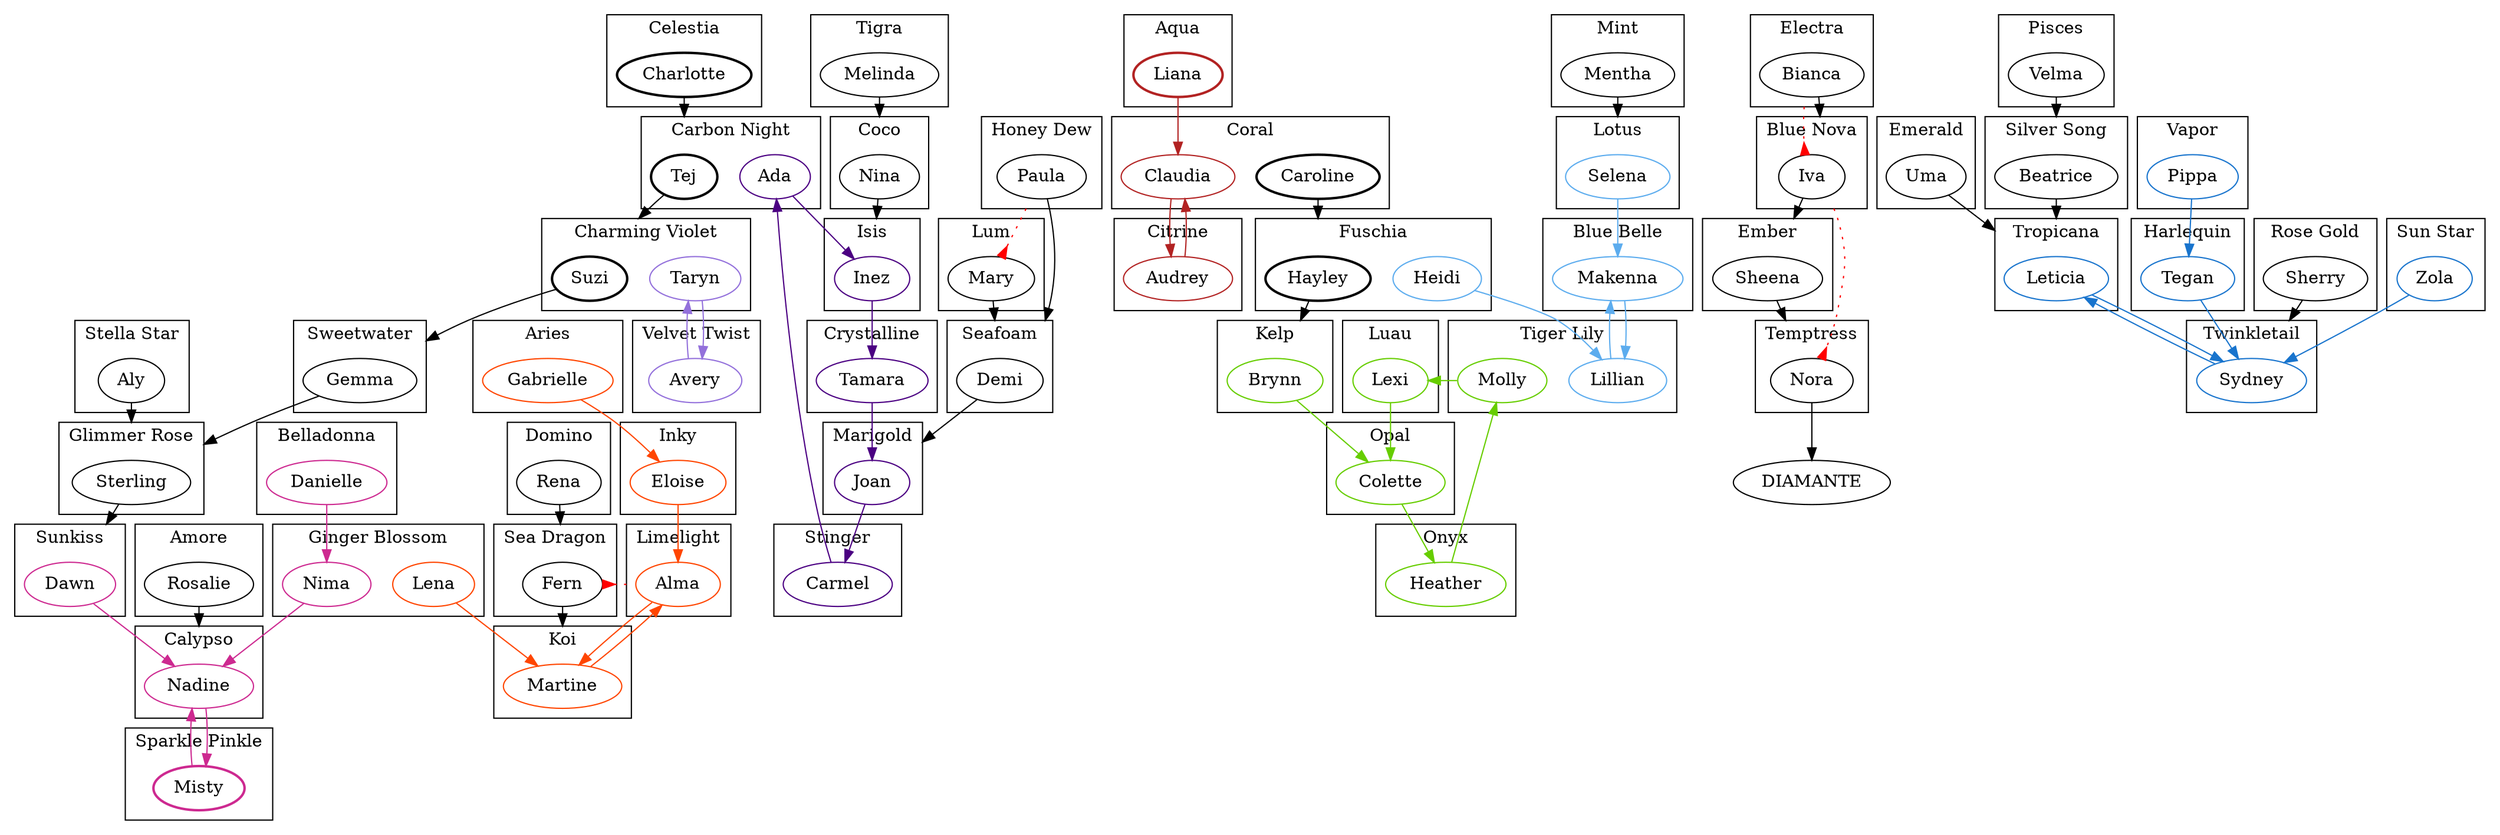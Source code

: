 digraph Mermaids {
    graph [compound = true];
    
    subgraph clusterAmore {
        label = Amore;
        Rosalie;
    }
    Rosalie -> Nadine [lhead = clusterCalypso];

    subgraph clusterAqua {
        label = Aqua;
        Liana [style = bold color = firebrick];
    }
    Liana -> Claudia [color = firebrick];
    
    subgraph clusterAries {
        label = Aries;
        Gabrielle [color = orangered];
    }
    Gabrielle -> Eloise [color = orangered];
    
    subgraph clusterBelladonna {
        label = Belladonna;
        Danielle [color = maroon3];
    }
    Danielle -> Nima [color = maroon3];
    
    subgraph clusterBlueBelle {
        label = "Blue Belle";
        Makenna [color = steelblue2];
    }
    Makenna -> Lillian [color = steelblue2];
    
    subgraph clusterBlueNova {
        label = "Blue Nova";
        Iva;
    }
    Iva -> Sheena [lhead = clusterEmber];
    Bianca -> Iva [ltail = clusterElectra color = red style = dotted arrowhead = inv];
    
    subgraph clusterCalypso {
        label = Calypso;
        Nadine [color = maroon3];
    }
    Nadine -> Misty [color = maroon3];
    
    subgraph clusterCarbonNight {
        label = "Carbon Night";
        Ada [color = indigo];
        Tej [style = bold];
    }
    Ada -> Inez [color = indigo];
    Tej -> Suzi [lhead = clusterCharmingViolet];
    
    subgraph clusterCelestia {
        label = Celestia;
        Charlotte [style = bold];
    }
    Charlotte -> Tej [lhead = clusterCarbonNight];
    
    subgraph clusterCharmingViolet {
        label = "Charming Violet";
        Taryn [color = mediumpurple];
        Suzi [style = bold];
    }
    Taryn -> Avery [color = mediumpurple];
    Suzi -> Gemma [lhead = clusterSweetwater];
    
    subgraph clusterCitrine {
        label = Citrine;
        Audrey [color = firebrick];
    }
    Audrey -> Claudia [color = firebrick];
    
    subgraph clusterCoco {
        label = Coco;
        Nina;
    }
    Nina -> Inez [lhead = clusterIsis];
    
    subgraph clusterCoral {
        label = Coral;
        Claudia [color = firebrick];
        Caroline [style = bold];
    }
    Claudia -> Audrey [color = firebrick];
    Caroline -> Hayley [lhead = clusterFuschia];
   
    subgraph clusterCrystalline {
        label = Crystalline;
        Tamara [color = indigo];
    }
    Tamara -> Joan [color = indigo];
    
    subgraph clusterDomino {
        label = Domino;
        Rena;
    }
    Rena -> Fern [lhead = clusterSeaDragon];
    
    subgraph clusterElectra {
        label = Electra;
        Bianca;
    }
    Bianca -> Iva [lhead = clusterBlueNova];
    
    subgraph clusterEmber {
        label = Ember;
        Sheena;
    }
    Sheena -> Nora [lhead = clusterTemptress];
    
    subgraph clusterEmerald {
        label = Emerald;
        Uma;
    }
    Uma -> Leticia [lhead = clusterTropicana];
    
    subgraph clusterFuschia {
        label = Fuschia;
        Heidi [color = steelblue2];
        Hayley [style = bold];
    }
    Heidi -> Lillian [color = steelblue2];
    Hayley -> Brynn [lhead = clusterKelp];
    
    subgraph clusterGingerBlossom {
        label = "Ginger Blossom";
        Nima [color = maroon3];
        Lena [color = orangered];
    }
    Nima -> Nadine [color = maroon3];
    Lena -> Martine [color = orangered];
    
    subgraph clusterGlimmerRose {
        label = "Glimmer Rose"
        Sterling;
    }
    Sterling -> Dawn [lhead = clusterSunkiss];
    
    subgraph clusterHarlequin {
        label = Harlequin;
        Tegan [color = dodgerblue3];
    }
    Tegan -> Sydney [color = dodgerblue3];
    
    subgraph clusterHoneyDew {
        label = "Honey Dew";
        Paula;
    }
    Paula -> Demi [lhead = clusterSeafoam];
    
    subgraph clusterInky {
        label = Inky;
        Eloise [color = orangered];
    }
    Eloise -> Alma [color = orangered];
    
    subgraph clusterIsis {
        label = Isis;
        Inez [color = indigo];
    }
    Inez -> Tamara [color = indigo];
    
    subgraph clusterKelp {
        label = Kelp;
        Brynn [color = chartreuse3];
    }
    Brynn -> Colette [color = chartreuse3];
    
    subgraph clusterKoi {
        label = Koi;
        Martine [color = orangered];
    }
    Martine -> Alma [color = orangered];
    
    subgraph clusterLimelight {
        label = Limelight;
        Alma [color = orangered];
    }
    Alma -> Martine [color = orangered];
    
    subgraph clusterLotus {
        label = Lotus;
        Selena [color = steelblue2];
    }
    Selena -> Makenna [color = steelblue2];
    
    subgraph clusterLuau {
        label = Luau;
        Lexi [color = chartreuse3];
    }
    Lexi -> Colette [color = chartreuse3];
    
    subgraph clusterLum {
        label = Lum;
        Mary;
    }
    Mary -> Demi [lhead = clusterSeafoam];
    Paula -> Mary [ltail = clusterHoneyDew color = red style = dotted arrowhead = inv];
    
    subgraph clusterMarigold {
        label = Marigold;
        Joan [color = indigo];
    }
    Joan -> Carmel [color = indigo];
    
    subgraph clusterMint {
        label = Mint;
        Mentha;
    }
    Mentha -> Selena [lhead = clusterLotus];
    
    subgraph clusterOnyx {
        label = Onyx;
        Heather [color = chartreuse3];
    }
    Heather -> Molly [color = chartreuse3];
    
    subgraph clusterOpal {
        label = Opal;
        Colette [color = chartreuse3];
    }
    Colette -> Heather [color = chartreuse3];
    
    subgraph clusterPisces {
        label = Pisces;
        Velma;
    }
    Velma -> Beatrice [lhead = clusterSilverSong];
    
    subgraph clusterRoseGold {
        label = "Rose Gold";
        Sherry;
    }
    Sherry -> Sydney [lhead = clusterTwinkletail];
    
    subgraph clusterSeaDragon {
        label = "Sea Dragon"
        Fern;
    }
    Fern -> Martine [lhead = clusterKoi];
    Alma -> Fern [ltail = clusterLimelight color = red style = dotted arrowhead = inv];
    
    subgraph clusterSeafoam {
        label = Seafoam;
        Demi;
    }
    Demi -> Joan [lhead = clusterMarigold];
    
    subgraph clusterSilverSong {
        label = "Silver Song";
        Beatrice;
    }
    Beatrice -> Leticia [lhead = clusterTropicana];
    
    subgraph clusterSparklePinkle {
        label = "Sparkle Pinkle";
        Misty [style = bold color = maroon3];
    }
    Misty -> Nadine [color = maroon3];
    
    subgraph clusterStellaStar {
        label = "Stella Star";
        Aly;
    }
    Aly -> Sterling [lhead = clusterGlimmerRose];
    
    subgraph clusterStinger {
        label = Stinger;
        Carmel [color = indigo];
    }
    Carmel -> Ada [color = indigo];
    
    subgraph clusterSunkiss {
        label = Sunkiss;
        Dawn [color = maroon3];
    }
    Dawn -> Nadine [color = maroon3];
    
    subgraph clusterSunStar {
        label = "Sun Star";
        Zola [color = dodgerblue3];
    }
    Zola -> Sydney [color = dodgerblue3];
    
    subgraph clusterSweetwater {
        label = Sweetwater;
        Gemma;
    }
    Gemma -> Sterling [lhead = clusterGlimmerRose];
    
    subgraph clusterTemptress {
        label = Temptress;
        Nora;
    }
    Nora -> DIAMANTE [lhead = clusterDiamante];
    Iva -> Nora [ltail = clusterBlueNova color = red style = dotted arrowhead = inv];
    
    subgraph clusterTigerLily {
        label = "Tiger Lily";
        Lillian [color = steelblue2];
        Molly [color = chartreuse3];
    }
    Lillian -> Makenna [color = steelblue2];
    Molly -> Lexi [color = chartreuse3];
    
    subgraph clusterTigra {
        label = Tigra;
        Melinda;
    }
    Melinda -> Nina [lhead = clusterCoco];
    
    subgraph clusterTropicana {
        label = Tropicana;
        Leticia [color = dodgerblue3];
    }
    Leticia -> Sydney [color = dodgerblue3];
    
    subgraph clusterTwinkletail {
        label = Twinkletail;
        Sydney [color = dodgerblue3];
    }
    Sydney -> Leticia [color = dodgerblue3];
    
    subgraph clusterVapor {
        label = Vapor;
        Pippa [color = dodgerblue3];
    }
    Pippa -> Tegan [color = dodgerblue3];
    
    subgraph clusterVelvetTwist {
        label = "Velvet Twist";
        Avery [color = mediumpurple];
    }
    Avery -> Taryn [color = mediumpurple];
}